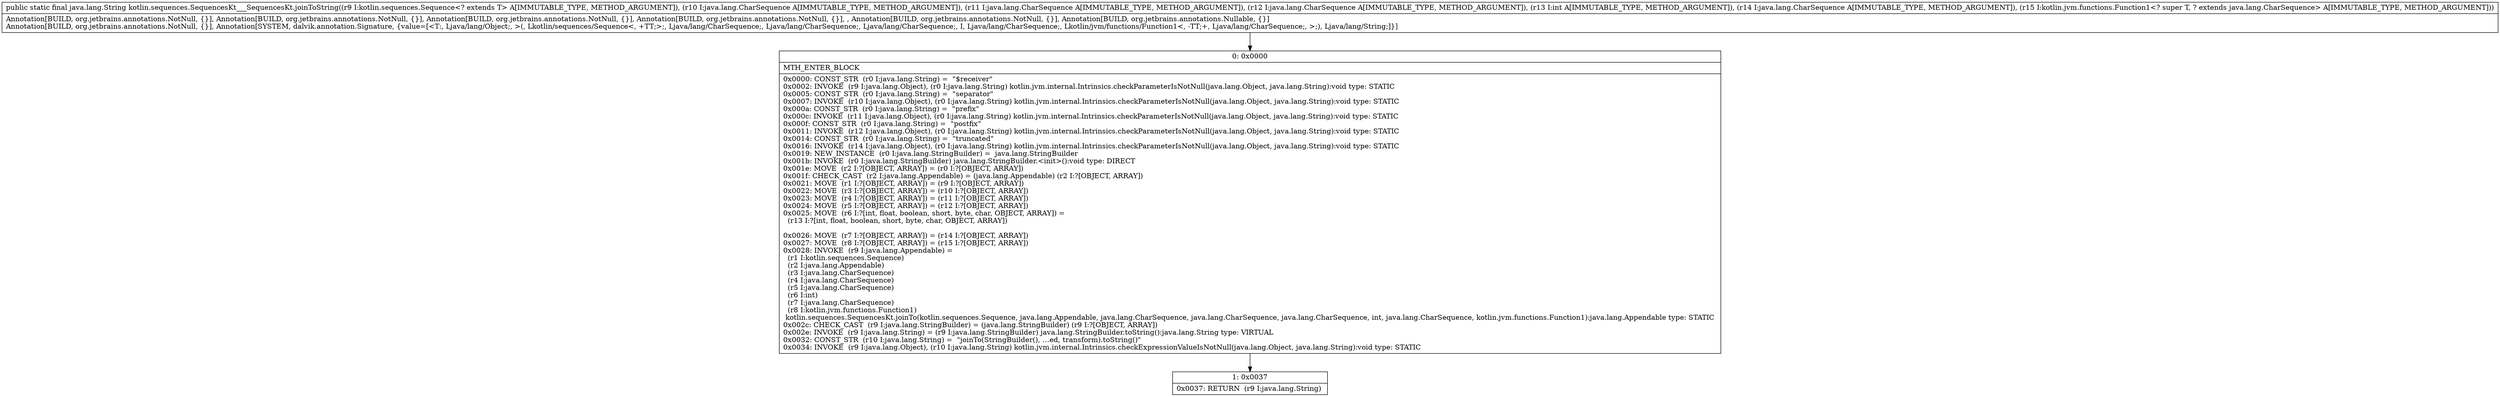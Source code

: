 digraph "CFG forkotlin.sequences.SequencesKt___SequencesKt.joinToString(Lkotlin\/sequences\/Sequence;Ljava\/lang\/CharSequence;Ljava\/lang\/CharSequence;Ljava\/lang\/CharSequence;ILjava\/lang\/CharSequence;Lkotlin\/jvm\/functions\/Function1;)Ljava\/lang\/String;" {
Node_0 [shape=record,label="{0\:\ 0x0000|MTH_ENTER_BLOCK\l|0x0000: CONST_STR  (r0 I:java.lang.String) =  \"$receiver\" \l0x0002: INVOKE  (r9 I:java.lang.Object), (r0 I:java.lang.String) kotlin.jvm.internal.Intrinsics.checkParameterIsNotNull(java.lang.Object, java.lang.String):void type: STATIC \l0x0005: CONST_STR  (r0 I:java.lang.String) =  \"separator\" \l0x0007: INVOKE  (r10 I:java.lang.Object), (r0 I:java.lang.String) kotlin.jvm.internal.Intrinsics.checkParameterIsNotNull(java.lang.Object, java.lang.String):void type: STATIC \l0x000a: CONST_STR  (r0 I:java.lang.String) =  \"prefix\" \l0x000c: INVOKE  (r11 I:java.lang.Object), (r0 I:java.lang.String) kotlin.jvm.internal.Intrinsics.checkParameterIsNotNull(java.lang.Object, java.lang.String):void type: STATIC \l0x000f: CONST_STR  (r0 I:java.lang.String) =  \"postfix\" \l0x0011: INVOKE  (r12 I:java.lang.Object), (r0 I:java.lang.String) kotlin.jvm.internal.Intrinsics.checkParameterIsNotNull(java.lang.Object, java.lang.String):void type: STATIC \l0x0014: CONST_STR  (r0 I:java.lang.String) =  \"truncated\" \l0x0016: INVOKE  (r14 I:java.lang.Object), (r0 I:java.lang.String) kotlin.jvm.internal.Intrinsics.checkParameterIsNotNull(java.lang.Object, java.lang.String):void type: STATIC \l0x0019: NEW_INSTANCE  (r0 I:java.lang.StringBuilder) =  java.lang.StringBuilder \l0x001b: INVOKE  (r0 I:java.lang.StringBuilder) java.lang.StringBuilder.\<init\>():void type: DIRECT \l0x001e: MOVE  (r2 I:?[OBJECT, ARRAY]) = (r0 I:?[OBJECT, ARRAY]) \l0x001f: CHECK_CAST  (r2 I:java.lang.Appendable) = (java.lang.Appendable) (r2 I:?[OBJECT, ARRAY]) \l0x0021: MOVE  (r1 I:?[OBJECT, ARRAY]) = (r9 I:?[OBJECT, ARRAY]) \l0x0022: MOVE  (r3 I:?[OBJECT, ARRAY]) = (r10 I:?[OBJECT, ARRAY]) \l0x0023: MOVE  (r4 I:?[OBJECT, ARRAY]) = (r11 I:?[OBJECT, ARRAY]) \l0x0024: MOVE  (r5 I:?[OBJECT, ARRAY]) = (r12 I:?[OBJECT, ARRAY]) \l0x0025: MOVE  (r6 I:?[int, float, boolean, short, byte, char, OBJECT, ARRAY]) = \l  (r13 I:?[int, float, boolean, short, byte, char, OBJECT, ARRAY])\l \l0x0026: MOVE  (r7 I:?[OBJECT, ARRAY]) = (r14 I:?[OBJECT, ARRAY]) \l0x0027: MOVE  (r8 I:?[OBJECT, ARRAY]) = (r15 I:?[OBJECT, ARRAY]) \l0x0028: INVOKE  (r9 I:java.lang.Appendable) = \l  (r1 I:kotlin.sequences.Sequence)\l  (r2 I:java.lang.Appendable)\l  (r3 I:java.lang.CharSequence)\l  (r4 I:java.lang.CharSequence)\l  (r5 I:java.lang.CharSequence)\l  (r6 I:int)\l  (r7 I:java.lang.CharSequence)\l  (r8 I:kotlin.jvm.functions.Function1)\l kotlin.sequences.SequencesKt.joinTo(kotlin.sequences.Sequence, java.lang.Appendable, java.lang.CharSequence, java.lang.CharSequence, java.lang.CharSequence, int, java.lang.CharSequence, kotlin.jvm.functions.Function1):java.lang.Appendable type: STATIC \l0x002c: CHECK_CAST  (r9 I:java.lang.StringBuilder) = (java.lang.StringBuilder) (r9 I:?[OBJECT, ARRAY]) \l0x002e: INVOKE  (r9 I:java.lang.String) = (r9 I:java.lang.StringBuilder) java.lang.StringBuilder.toString():java.lang.String type: VIRTUAL \l0x0032: CONST_STR  (r10 I:java.lang.String) =  \"joinTo(StringBuilder(), …ed, transform).toString()\" \l0x0034: INVOKE  (r9 I:java.lang.Object), (r10 I:java.lang.String) kotlin.jvm.internal.Intrinsics.checkExpressionValueIsNotNull(java.lang.Object, java.lang.String):void type: STATIC \l}"];
Node_1 [shape=record,label="{1\:\ 0x0037|0x0037: RETURN  (r9 I:java.lang.String) \l}"];
MethodNode[shape=record,label="{public static final java.lang.String kotlin.sequences.SequencesKt___SequencesKt.joinToString((r9 I:kotlin.sequences.Sequence\<? extends T\> A[IMMUTABLE_TYPE, METHOD_ARGUMENT]), (r10 I:java.lang.CharSequence A[IMMUTABLE_TYPE, METHOD_ARGUMENT]), (r11 I:java.lang.CharSequence A[IMMUTABLE_TYPE, METHOD_ARGUMENT]), (r12 I:java.lang.CharSequence A[IMMUTABLE_TYPE, METHOD_ARGUMENT]), (r13 I:int A[IMMUTABLE_TYPE, METHOD_ARGUMENT]), (r14 I:java.lang.CharSequence A[IMMUTABLE_TYPE, METHOD_ARGUMENT]), (r15 I:kotlin.jvm.functions.Function1\<? super T, ? extends java.lang.CharSequence\> A[IMMUTABLE_TYPE, METHOD_ARGUMENT]))  | Annotation[BUILD, org.jetbrains.annotations.NotNull, \{\}], Annotation[BUILD, org.jetbrains.annotations.NotNull, \{\}], Annotation[BUILD, org.jetbrains.annotations.NotNull, \{\}], Annotation[BUILD, org.jetbrains.annotations.NotNull, \{\}], , Annotation[BUILD, org.jetbrains.annotations.NotNull, \{\}], Annotation[BUILD, org.jetbrains.annotations.Nullable, \{\}]\lAnnotation[BUILD, org.jetbrains.annotations.NotNull, \{\}], Annotation[SYSTEM, dalvik.annotation.Signature, \{value=[\<T:, Ljava\/lang\/Object;, \>(, Lkotlin\/sequences\/Sequence\<, +TT;\>;, Ljava\/lang\/CharSequence;, Ljava\/lang\/CharSequence;, Ljava\/lang\/CharSequence;, I, Ljava\/lang\/CharSequence;, Lkotlin\/jvm\/functions\/Function1\<, \-TT;+, Ljava\/lang\/CharSequence;, \>;), Ljava\/lang\/String;]\}]\l}"];
MethodNode -> Node_0;
Node_0 -> Node_1;
}

